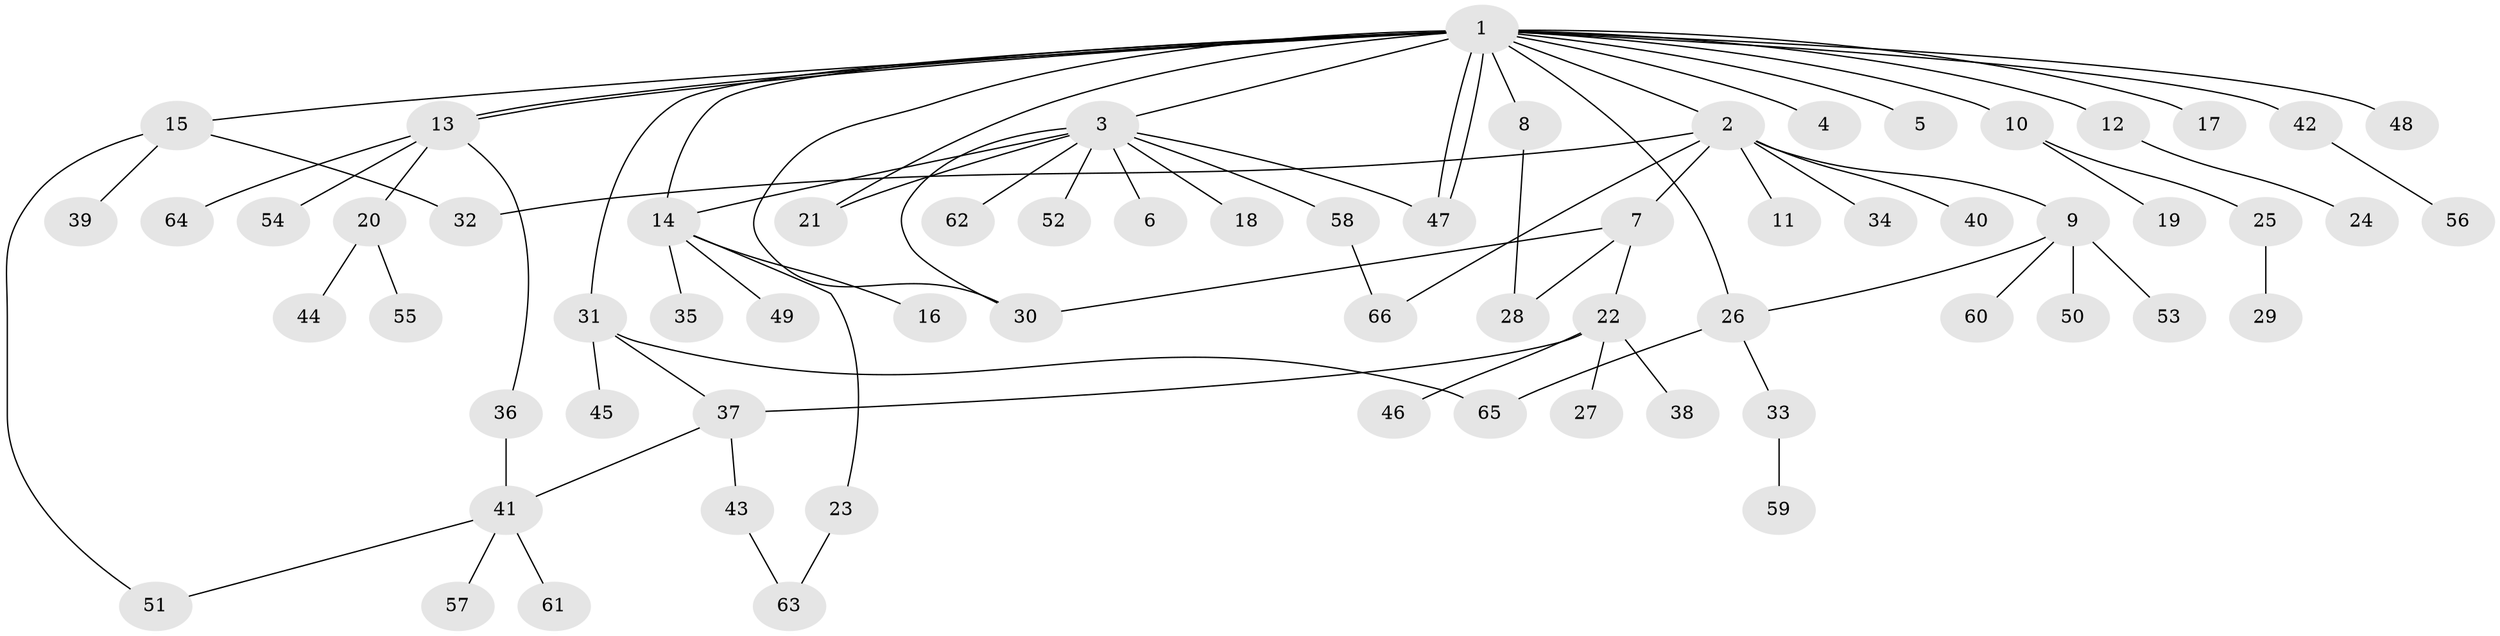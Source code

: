 // coarse degree distribution, {4: 0.18518518518518517, 5: 0.037037037037037035, 3: 0.14814814814814814, 1: 0.4444444444444444, 12: 0.037037037037037035, 2: 0.1111111111111111, 7: 0.037037037037037035}
// Generated by graph-tools (version 1.1) at 2025/36/03/04/25 23:36:53]
// undirected, 66 vertices, 81 edges
graph export_dot {
  node [color=gray90,style=filled];
  1;
  2;
  3;
  4;
  5;
  6;
  7;
  8;
  9;
  10;
  11;
  12;
  13;
  14;
  15;
  16;
  17;
  18;
  19;
  20;
  21;
  22;
  23;
  24;
  25;
  26;
  27;
  28;
  29;
  30;
  31;
  32;
  33;
  34;
  35;
  36;
  37;
  38;
  39;
  40;
  41;
  42;
  43;
  44;
  45;
  46;
  47;
  48;
  49;
  50;
  51;
  52;
  53;
  54;
  55;
  56;
  57;
  58;
  59;
  60;
  61;
  62;
  63;
  64;
  65;
  66;
  1 -- 2;
  1 -- 3;
  1 -- 4;
  1 -- 5;
  1 -- 8;
  1 -- 10;
  1 -- 12;
  1 -- 13;
  1 -- 13;
  1 -- 14;
  1 -- 15;
  1 -- 17;
  1 -- 21;
  1 -- 26;
  1 -- 30;
  1 -- 31;
  1 -- 42;
  1 -- 47;
  1 -- 47;
  1 -- 48;
  2 -- 7;
  2 -- 9;
  2 -- 11;
  2 -- 32;
  2 -- 34;
  2 -- 40;
  2 -- 66;
  3 -- 6;
  3 -- 14;
  3 -- 18;
  3 -- 21;
  3 -- 30;
  3 -- 47;
  3 -- 52;
  3 -- 58;
  3 -- 62;
  7 -- 22;
  7 -- 28;
  7 -- 30;
  8 -- 28;
  9 -- 26;
  9 -- 50;
  9 -- 53;
  9 -- 60;
  10 -- 19;
  10 -- 25;
  12 -- 24;
  13 -- 20;
  13 -- 36;
  13 -- 54;
  13 -- 64;
  14 -- 16;
  14 -- 23;
  14 -- 35;
  14 -- 49;
  15 -- 32;
  15 -- 39;
  15 -- 51;
  20 -- 44;
  20 -- 55;
  22 -- 27;
  22 -- 37;
  22 -- 38;
  22 -- 46;
  23 -- 63;
  25 -- 29;
  26 -- 33;
  26 -- 65;
  31 -- 37;
  31 -- 45;
  31 -- 65;
  33 -- 59;
  36 -- 41;
  37 -- 41;
  37 -- 43;
  41 -- 51;
  41 -- 57;
  41 -- 61;
  42 -- 56;
  43 -- 63;
  58 -- 66;
}
